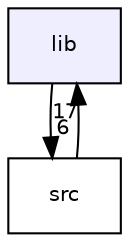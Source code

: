 digraph "lib" {
  compound=true
  node [ fontsize="10", fontname="Helvetica"];
  edge [ labelfontsize="10", labelfontname="Helvetica"];
  dir_97aefd0d527b934f1d99a682da8fe6a9 [shape=box, label="lib", style="filled", fillcolor="#eeeeff", pencolor="black", URL="dir_97aefd0d527b934f1d99a682da8fe6a9.html"];
  dir_68267d1309a1af8e8297ef4c3efbcdba [shape=box label="src" URL="dir_68267d1309a1af8e8297ef4c3efbcdba.html"];
  dir_68267d1309a1af8e8297ef4c3efbcdba->dir_97aefd0d527b934f1d99a682da8fe6a9 [headlabel="17", labeldistance=1.5 headhref="dir_000002_000000.html"];
  dir_97aefd0d527b934f1d99a682da8fe6a9->dir_68267d1309a1af8e8297ef4c3efbcdba [headlabel="6", labeldistance=1.5 headhref="dir_000000_000002.html"];
}
